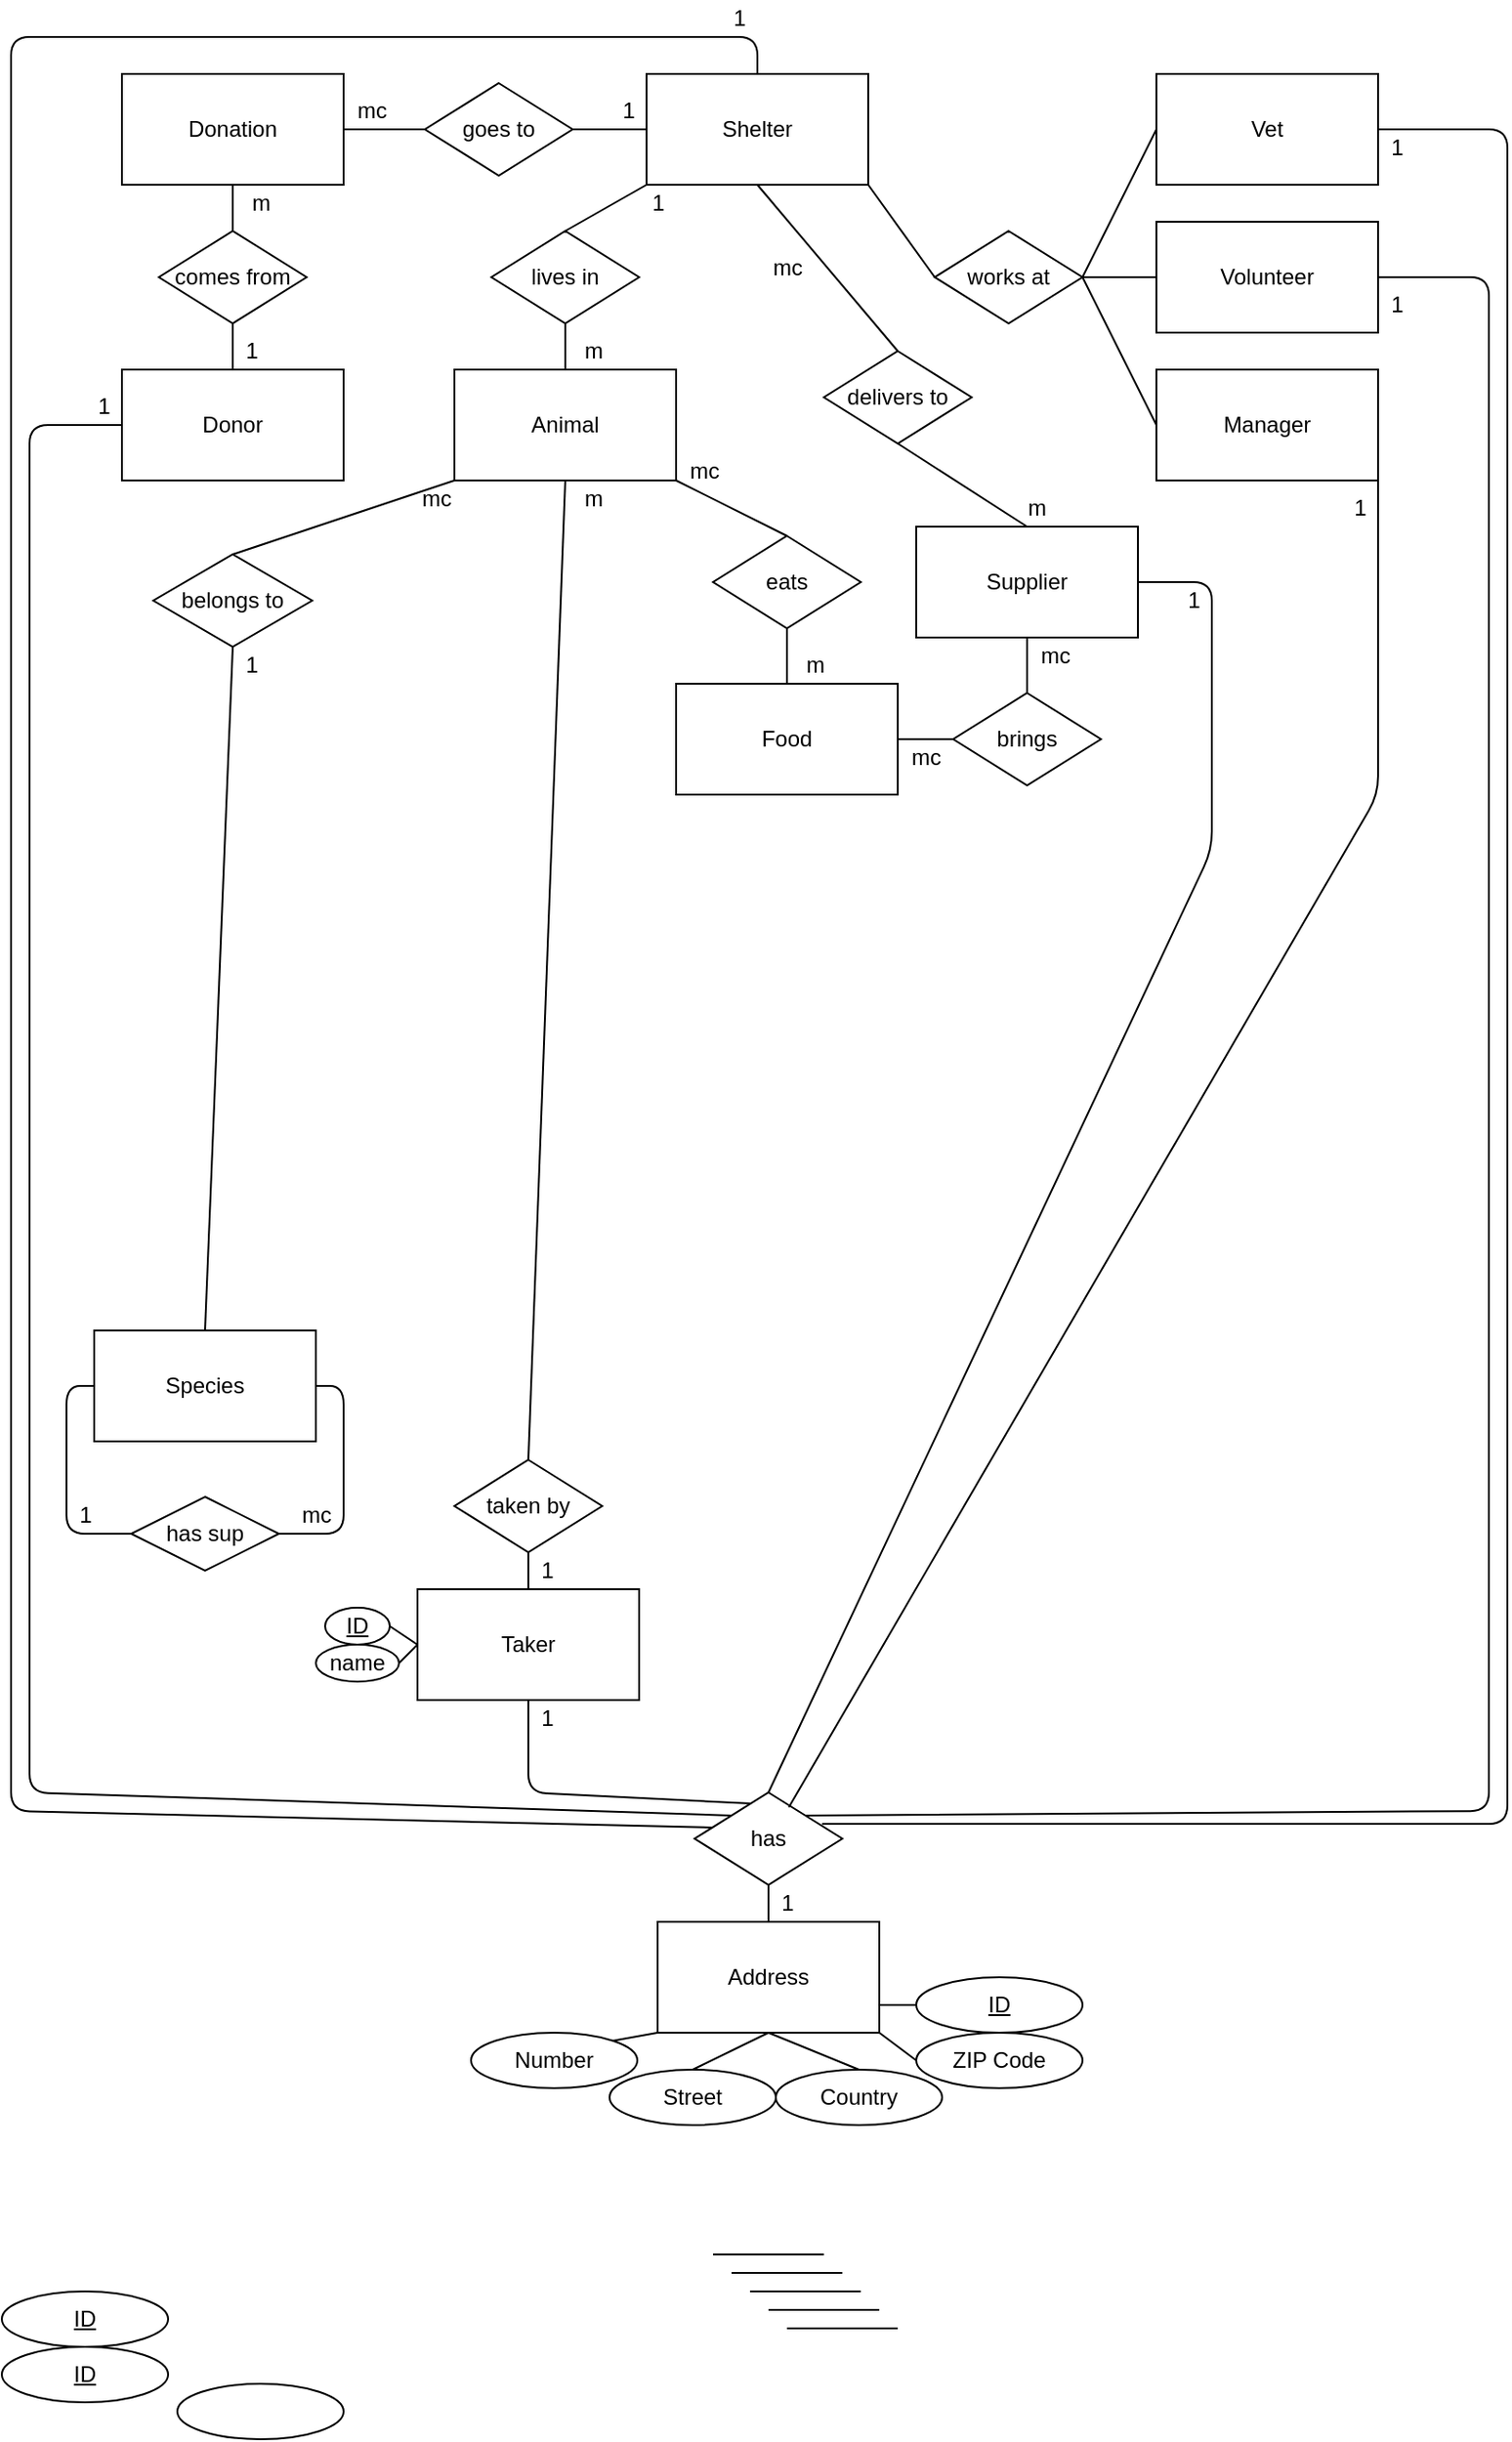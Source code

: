 <mxfile version="13.0.2" type="github">
  <diagram id="TSgzO08xvkyAbLL3pmPg" name="Page-1">
    <mxGraphModel dx="1621" dy="792" grid="1" gridSize="10" guides="1" tooltips="1" connect="1" arrows="1" fold="1" page="1" pageScale="1" pageWidth="827" pageHeight="1169" math="0" shadow="0">
      <root>
        <mxCell id="0" />
        <mxCell id="1" parent="0" />
        <mxCell id="XHEEDVPZoeM0KxmqWSNA-1" value="Donation" style="rounded=0;whiteSpace=wrap;html=1;" parent="1" vertex="1">
          <mxGeometry x="70" y="50" width="120" height="60" as="geometry" />
        </mxCell>
        <mxCell id="XHEEDVPZoeM0KxmqWSNA-2" value="Food" style="rounded=0;whiteSpace=wrap;html=1;" parent="1" vertex="1">
          <mxGeometry x="370" y="380" width="120" height="60" as="geometry" />
        </mxCell>
        <mxCell id="XHEEDVPZoeM0KxmqWSNA-3" value="Species" style="rounded=0;whiteSpace=wrap;html=1;" parent="1" vertex="1">
          <mxGeometry x="55" y="730" width="120" height="60" as="geometry" />
        </mxCell>
        <mxCell id="XHEEDVPZoeM0KxmqWSNA-4" value="Animal" style="rounded=0;whiteSpace=wrap;html=1;" parent="1" vertex="1">
          <mxGeometry x="250" y="210" width="120" height="60" as="geometry" />
        </mxCell>
        <mxCell id="XHEEDVPZoeM0KxmqWSNA-5" value="Donor" style="rounded=0;whiteSpace=wrap;html=1;" parent="1" vertex="1">
          <mxGeometry x="70" y="210" width="120" height="60" as="geometry" />
        </mxCell>
        <mxCell id="XHEEDVPZoeM0KxmqWSNA-6" value="Volunteer" style="rounded=0;whiteSpace=wrap;html=1;" parent="1" vertex="1">
          <mxGeometry x="630" y="130" width="120" height="60" as="geometry" />
        </mxCell>
        <mxCell id="XHEEDVPZoeM0KxmqWSNA-7" value="Manager" style="rounded=0;whiteSpace=wrap;html=1;" parent="1" vertex="1">
          <mxGeometry x="630" y="210" width="120" height="60" as="geometry" />
        </mxCell>
        <mxCell id="XHEEDVPZoeM0KxmqWSNA-8" value="Shelter" style="rounded=0;whiteSpace=wrap;html=1;" parent="1" vertex="1">
          <mxGeometry x="354" y="50" width="120" height="60" as="geometry" />
        </mxCell>
        <mxCell id="XHEEDVPZoeM0KxmqWSNA-9" value="Vet" style="rounded=0;whiteSpace=wrap;html=1;" parent="1" vertex="1">
          <mxGeometry x="630" y="50" width="120" height="60" as="geometry" />
        </mxCell>
        <mxCell id="XHEEDVPZoeM0KxmqWSNA-17" value="" style="endArrow=none;html=1;entryX=0;entryY=0.5;entryDx=0;entryDy=0;" parent="1" target="XHEEDVPZoeM0KxmqWSNA-9" edge="1">
          <mxGeometry width="50" height="50" relative="1" as="geometry">
            <mxPoint x="590" y="160" as="sourcePoint" />
            <mxPoint x="626" y="79.5" as="targetPoint" />
          </mxGeometry>
        </mxCell>
        <mxCell id="XHEEDVPZoeM0KxmqWSNA-18" value="" style="endArrow=none;html=1;exitX=1;exitY=1;exitDx=0;exitDy=0;entryX=0;entryY=0.5;entryDx=0;entryDy=0;" parent="1" source="XHEEDVPZoeM0KxmqWSNA-8" target="XHEEDVPZoeM0KxmqWSNA-21" edge="1">
          <mxGeometry width="50" height="50" relative="1" as="geometry">
            <mxPoint x="480" y="130" as="sourcePoint" />
            <mxPoint x="516" y="130" as="targetPoint" />
          </mxGeometry>
        </mxCell>
        <mxCell id="XHEEDVPZoeM0KxmqWSNA-20" value="" style="endArrow=none;html=1;entryX=0;entryY=0.5;entryDx=0;entryDy=0;exitX=1;exitY=0.5;exitDx=0;exitDy=0;" parent="1" source="XHEEDVPZoeM0KxmqWSNA-21" target="XHEEDVPZoeM0KxmqWSNA-6" edge="1">
          <mxGeometry width="50" height="50" relative="1" as="geometry">
            <mxPoint x="590" y="160" as="sourcePoint" />
            <mxPoint x="590" y="150" as="targetPoint" />
          </mxGeometry>
        </mxCell>
        <mxCell id="XHEEDVPZoeM0KxmqWSNA-21" value="works at" style="rhombus;whiteSpace=wrap;html=1;" parent="1" vertex="1">
          <mxGeometry x="510" y="135" width="80" height="50" as="geometry" />
        </mxCell>
        <mxCell id="XHEEDVPZoeM0KxmqWSNA-22" value="goes to" style="rhombus;whiteSpace=wrap;html=1;" parent="1" vertex="1">
          <mxGeometry x="234" y="55" width="80" height="50" as="geometry" />
        </mxCell>
        <mxCell id="XHEEDVPZoeM0KxmqWSNA-23" value="" style="endArrow=none;html=1;exitX=1;exitY=0.5;exitDx=0;exitDy=0;entryX=0;entryY=0.5;entryDx=0;entryDy=0;" parent="1" source="XHEEDVPZoeM0KxmqWSNA-1" target="XHEEDVPZoeM0KxmqWSNA-22" edge="1">
          <mxGeometry width="50" height="50" relative="1" as="geometry">
            <mxPoint x="198" y="80" as="sourcePoint" />
            <mxPoint x="384" y="260" as="targetPoint" />
          </mxGeometry>
        </mxCell>
        <mxCell id="XHEEDVPZoeM0KxmqWSNA-24" value="" style="endArrow=none;html=1;exitX=1;exitY=0.5;exitDx=0;exitDy=0;entryX=0;entryY=0.5;entryDx=0;entryDy=0;" parent="1" source="XHEEDVPZoeM0KxmqWSNA-22" target="XHEEDVPZoeM0KxmqWSNA-8" edge="1">
          <mxGeometry width="50" height="50" relative="1" as="geometry">
            <mxPoint x="314" y="79.5" as="sourcePoint" />
            <mxPoint x="354" y="80" as="targetPoint" />
          </mxGeometry>
        </mxCell>
        <mxCell id="XHEEDVPZoeM0KxmqWSNA-25" value="comes from" style="rhombus;whiteSpace=wrap;html=1;" parent="1" vertex="1">
          <mxGeometry x="90" y="135" width="80" height="50" as="geometry" />
        </mxCell>
        <mxCell id="XHEEDVPZoeM0KxmqWSNA-26" value="" style="endArrow=none;html=1;exitX=0.5;exitY=1;exitDx=0;exitDy=0;entryX=0.5;entryY=0;entryDx=0;entryDy=0;" parent="1" source="XHEEDVPZoeM0KxmqWSNA-1" target="XHEEDVPZoeM0KxmqWSNA-25" edge="1">
          <mxGeometry width="50" height="50" relative="1" as="geometry">
            <mxPoint x="62" y="165" as="sourcePoint" />
            <mxPoint x="248" y="345" as="targetPoint" />
          </mxGeometry>
        </mxCell>
        <mxCell id="XHEEDVPZoeM0KxmqWSNA-27" value="" style="endArrow=none;html=1;exitX=0.5;exitY=1;exitDx=0;exitDy=0;entryX=0.5;entryY=0;entryDx=0;entryDy=0;" parent="1" source="XHEEDVPZoeM0KxmqWSNA-25" target="XHEEDVPZoeM0KxmqWSNA-5" edge="1">
          <mxGeometry width="50" height="50" relative="1" as="geometry">
            <mxPoint x="178" y="164.5" as="sourcePoint" />
            <mxPoint x="218" y="165" as="targetPoint" />
          </mxGeometry>
        </mxCell>
        <mxCell id="XHEEDVPZoeM0KxmqWSNA-28" value="lives in" style="rhombus;whiteSpace=wrap;html=1;" parent="1" vertex="1">
          <mxGeometry x="270" y="135" width="80" height="50" as="geometry" />
        </mxCell>
        <mxCell id="XHEEDVPZoeM0KxmqWSNA-29" value="" style="endArrow=none;html=1;exitX=0.5;exitY=0;exitDx=0;exitDy=0;entryX=0.5;entryY=1;entryDx=0;entryDy=0;" parent="1" source="XHEEDVPZoeM0KxmqWSNA-4" target="XHEEDVPZoeM0KxmqWSNA-28" edge="1">
          <mxGeometry width="50" height="50" relative="1" as="geometry">
            <mxPoint x="414" y="275" as="sourcePoint" />
            <mxPoint x="600" y="455" as="targetPoint" />
          </mxGeometry>
        </mxCell>
        <mxCell id="XHEEDVPZoeM0KxmqWSNA-30" value="" style="endArrow=none;html=1;exitX=0.5;exitY=0;exitDx=0;exitDy=0;entryX=0;entryY=1;entryDx=0;entryDy=0;" parent="1" source="XHEEDVPZoeM0KxmqWSNA-28" target="XHEEDVPZoeM0KxmqWSNA-8" edge="1">
          <mxGeometry width="50" height="50" relative="1" as="geometry">
            <mxPoint x="530" y="274.5" as="sourcePoint" />
            <mxPoint x="570" y="275" as="targetPoint" />
          </mxGeometry>
        </mxCell>
        <mxCell id="XHEEDVPZoeM0KxmqWSNA-31" value="" style="endArrow=none;html=1;exitX=1;exitY=0.5;exitDx=0;exitDy=0;entryX=0;entryY=0.5;entryDx=0;entryDy=0;" parent="1" source="XHEEDVPZoeM0KxmqWSNA-21" target="XHEEDVPZoeM0KxmqWSNA-7" edge="1">
          <mxGeometry width="50" height="50" relative="1" as="geometry">
            <mxPoint x="540" y="285" as="sourcePoint" />
            <mxPoint x="580" y="285" as="targetPoint" />
          </mxGeometry>
        </mxCell>
        <mxCell id="XHEEDVPZoeM0KxmqWSNA-32" value="has sup" style="rhombus;whiteSpace=wrap;html=1;" parent="1" vertex="1">
          <mxGeometry x="75" y="820" width="80" height="40" as="geometry" />
        </mxCell>
        <mxCell id="XHEEDVPZoeM0KxmqWSNA-33" value="" style="endArrow=none;html=1;exitX=0;exitY=0.5;exitDx=0;exitDy=0;entryX=0;entryY=0.5;entryDx=0;entryDy=0;" parent="1" source="XHEEDVPZoeM0KxmqWSNA-3" target="XHEEDVPZoeM0KxmqWSNA-32" edge="1">
          <mxGeometry width="50" height="50" relative="1" as="geometry">
            <mxPoint x="270" y="365" as="sourcePoint" />
            <mxPoint x="456" y="545" as="targetPoint" />
            <Array as="points">
              <mxPoint x="40" y="760" />
              <mxPoint x="40" y="840" />
            </Array>
          </mxGeometry>
        </mxCell>
        <mxCell id="XHEEDVPZoeM0KxmqWSNA-34" value="" style="endArrow=none;html=1;exitX=1;exitY=0.5;exitDx=0;exitDy=0;entryX=1;entryY=0.5;entryDx=0;entryDy=0;" parent="1" source="XHEEDVPZoeM0KxmqWSNA-32" target="XHEEDVPZoeM0KxmqWSNA-3" edge="1">
          <mxGeometry width="50" height="50" relative="1" as="geometry">
            <mxPoint x="386" y="364.5" as="sourcePoint" />
            <mxPoint x="426" y="365" as="targetPoint" />
            <Array as="points">
              <mxPoint x="190" y="840" />
              <mxPoint x="190" y="760" />
            </Array>
          </mxGeometry>
        </mxCell>
        <mxCell id="AML0hCze_9C6tWHu_Mf7-2" value="belongs to" style="rhombus;whiteSpace=wrap;html=1;" parent="1" vertex="1">
          <mxGeometry x="87" y="310" width="86" height="50" as="geometry" />
        </mxCell>
        <mxCell id="AML0hCze_9C6tWHu_Mf7-3" value="" style="endArrow=none;html=1;exitX=0.5;exitY=0;exitDx=0;exitDy=0;entryX=0.5;entryY=1;entryDx=0;entryDy=0;" parent="1" source="XHEEDVPZoeM0KxmqWSNA-3" target="AML0hCze_9C6tWHu_Mf7-2" edge="1">
          <mxGeometry width="50" height="50" relative="1" as="geometry">
            <mxPoint x="100" y="280" as="sourcePoint" />
            <mxPoint x="450" y="385" as="targetPoint" />
          </mxGeometry>
        </mxCell>
        <mxCell id="AML0hCze_9C6tWHu_Mf7-4" value="" style="endArrow=none;html=1;exitX=0.5;exitY=0;exitDx=0;exitDy=0;entryX=0;entryY=1;entryDx=0;entryDy=0;" parent="1" source="AML0hCze_9C6tWHu_Mf7-2" target="XHEEDVPZoeM0KxmqWSNA-4" edge="1">
          <mxGeometry width="50" height="50" relative="1" as="geometry">
            <mxPoint x="524" y="184.5" as="sourcePoint" />
            <mxPoint x="304" y="260" as="targetPoint" />
          </mxGeometry>
        </mxCell>
        <mxCell id="AML0hCze_9C6tWHu_Mf7-6" value="Taker" style="rounded=0;whiteSpace=wrap;html=1;" parent="1" vertex="1">
          <mxGeometry x="230" y="870" width="120" height="60" as="geometry" />
        </mxCell>
        <mxCell id="AML0hCze_9C6tWHu_Mf7-7" value="Address" style="rounded=0;whiteSpace=wrap;html=1;" parent="1" vertex="1">
          <mxGeometry x="360" y="1050" width="120" height="60" as="geometry" />
        </mxCell>
        <mxCell id="AML0hCze_9C6tWHu_Mf7-8" value="Supplier" style="rounded=0;whiteSpace=wrap;html=1;" parent="1" vertex="1">
          <mxGeometry x="500" y="295" width="120" height="60" as="geometry" />
        </mxCell>
        <mxCell id="AML0hCze_9C6tWHu_Mf7-9" value="brings" style="rhombus;whiteSpace=wrap;html=1;" parent="1" vertex="1">
          <mxGeometry x="520" y="385" width="80" height="50" as="geometry" />
        </mxCell>
        <mxCell id="AML0hCze_9C6tWHu_Mf7-11" value="" style="endArrow=none;html=1;exitX=0;exitY=0.5;exitDx=0;exitDy=0;entryX=1;entryY=0.5;entryDx=0;entryDy=0;" parent="1" source="AML0hCze_9C6tWHu_Mf7-9" target="XHEEDVPZoeM0KxmqWSNA-2" edge="1">
          <mxGeometry width="50" height="50" relative="1" as="geometry">
            <mxPoint x="536" y="344.5" as="sourcePoint" />
            <mxPoint x="310" y="420" as="targetPoint" />
          </mxGeometry>
        </mxCell>
        <mxCell id="AML0hCze_9C6tWHu_Mf7-12" value="eats" style="rhombus;whiteSpace=wrap;html=1;" parent="1" vertex="1">
          <mxGeometry x="390" y="300" width="80" height="50" as="geometry" />
        </mxCell>
        <mxCell id="AML0hCze_9C6tWHu_Mf7-13" value="" style="endArrow=none;html=1;exitX=0.5;exitY=0;exitDx=0;exitDy=0;entryX=0.5;entryY=1;entryDx=0;entryDy=0;" parent="1" source="XHEEDVPZoeM0KxmqWSNA-2" target="AML0hCze_9C6tWHu_Mf7-12" edge="1">
          <mxGeometry width="50" height="50" relative="1" as="geometry">
            <mxPoint x="280" y="385" as="sourcePoint" />
            <mxPoint x="606" y="355" as="targetPoint" />
          </mxGeometry>
        </mxCell>
        <mxCell id="AML0hCze_9C6tWHu_Mf7-14" value="" style="endArrow=none;html=1;exitX=0.5;exitY=0;exitDx=0;exitDy=0;entryX=1;entryY=1;entryDx=0;entryDy=0;" parent="1" source="AML0hCze_9C6tWHu_Mf7-12" target="XHEEDVPZoeM0KxmqWSNA-4" edge="1">
          <mxGeometry width="50" height="50" relative="1" as="geometry">
            <mxPoint x="536" y="174.5" as="sourcePoint" />
            <mxPoint x="280" y="270" as="targetPoint" />
          </mxGeometry>
        </mxCell>
        <mxCell id="AML0hCze_9C6tWHu_Mf7-15" value="" style="endArrow=none;html=1;exitX=0.5;exitY=0;exitDx=0;exitDy=0;entryX=0.5;entryY=1;entryDx=0;entryDy=0;" parent="1" source="AML0hCze_9C6tWHu_Mf7-9" target="AML0hCze_9C6tWHu_Mf7-8" edge="1">
          <mxGeometry width="50" height="50" relative="1" as="geometry">
            <mxPoint x="404" y="420" as="sourcePoint" />
            <mxPoint x="350" y="420" as="targetPoint" />
          </mxGeometry>
        </mxCell>
        <mxCell id="AML0hCze_9C6tWHu_Mf7-16" value="delivers to" style="rhombus;whiteSpace=wrap;html=1;" parent="1" vertex="1">
          <mxGeometry x="450" y="200" width="80" height="50" as="geometry" />
        </mxCell>
        <mxCell id="AML0hCze_9C6tWHu_Mf7-17" value="" style="endArrow=none;html=1;exitX=0.5;exitY=0;exitDx=0;exitDy=0;entryX=0.5;entryY=1;entryDx=0;entryDy=0;" parent="1" source="AML0hCze_9C6tWHu_Mf7-8" target="AML0hCze_9C6tWHu_Mf7-16" edge="1">
          <mxGeometry width="50" height="50" relative="1" as="geometry">
            <mxPoint x="434" y="290" as="sourcePoint" />
            <mxPoint x="760" y="265" as="targetPoint" />
          </mxGeometry>
        </mxCell>
        <mxCell id="AML0hCze_9C6tWHu_Mf7-18" value="" style="endArrow=none;html=1;exitX=0.5;exitY=0;exitDx=0;exitDy=0;entryX=0.5;entryY=1;entryDx=0;entryDy=0;" parent="1" source="AML0hCze_9C6tWHu_Mf7-16" target="XHEEDVPZoeM0KxmqWSNA-8" edge="1">
          <mxGeometry width="50" height="50" relative="1" as="geometry">
            <mxPoint x="690" y="84.5" as="sourcePoint" />
            <mxPoint x="434" y="180" as="targetPoint" />
          </mxGeometry>
        </mxCell>
        <mxCell id="AML0hCze_9C6tWHu_Mf7-19" value="taken by" style="rhombus;whiteSpace=wrap;html=1;" parent="1" vertex="1">
          <mxGeometry x="250" y="800" width="80" height="50" as="geometry" />
        </mxCell>
        <mxCell id="AML0hCze_9C6tWHu_Mf7-20" value="" style="endArrow=none;html=1;exitX=0.5;exitY=0;exitDx=0;exitDy=0;entryX=0.5;entryY=1;entryDx=0;entryDy=0;" parent="1" source="AML0hCze_9C6tWHu_Mf7-6" target="AML0hCze_9C6tWHu_Mf7-19" edge="1">
          <mxGeometry width="50" height="50" relative="1" as="geometry">
            <mxPoint x="290" y="435" as="sourcePoint" />
            <mxPoint x="616" y="410" as="targetPoint" />
          </mxGeometry>
        </mxCell>
        <mxCell id="AML0hCze_9C6tWHu_Mf7-21" value="" style="endArrow=none;html=1;exitX=0.5;exitY=0;exitDx=0;exitDy=0;entryX=0.5;entryY=1;entryDx=0;entryDy=0;" parent="1" source="AML0hCze_9C6tWHu_Mf7-19" target="XHEEDVPZoeM0KxmqWSNA-4" edge="1">
          <mxGeometry width="50" height="50" relative="1" as="geometry">
            <mxPoint x="546" y="229.5" as="sourcePoint" />
            <mxPoint x="290" y="325" as="targetPoint" />
          </mxGeometry>
        </mxCell>
        <mxCell id="AML0hCze_9C6tWHu_Mf7-22" value="" style="endArrow=none;html=1;entryX=0;entryY=0.5;entryDx=0;entryDy=0;exitX=0;exitY=0;exitDx=0;exitDy=0;" parent="1" source="AML0hCze_9C6tWHu_Mf7-27" target="XHEEDVPZoeM0KxmqWSNA-5" edge="1">
          <mxGeometry width="50" height="50" relative="1" as="geometry">
            <mxPoint x="350" y="680" as="sourcePoint" />
            <mxPoint x="330" y="350" as="targetPoint" />
            <Array as="points">
              <mxPoint x="20" y="980" />
              <mxPoint x="20" y="240" />
            </Array>
          </mxGeometry>
        </mxCell>
        <mxCell id="AML0hCze_9C6tWHu_Mf7-25" value="" style="endArrow=none;html=1;exitX=0.388;exitY=0.12;exitDx=0;exitDy=0;entryX=0.5;entryY=1;entryDx=0;entryDy=0;exitPerimeter=0;" parent="1" source="AML0hCze_9C6tWHu_Mf7-27" target="AML0hCze_9C6tWHu_Mf7-6" edge="1">
          <mxGeometry width="50" height="50" relative="1" as="geometry">
            <mxPoint x="460" y="585" as="sourcePoint" />
            <mxPoint x="460" y="555" as="targetPoint" />
            <Array as="points">
              <mxPoint x="290" y="980" />
            </Array>
          </mxGeometry>
        </mxCell>
        <mxCell id="AML0hCze_9C6tWHu_Mf7-26" value="" style="endArrow=none;html=1;exitX=1;exitY=0;exitDx=0;exitDy=0;entryX=1;entryY=0.5;entryDx=0;entryDy=0;" parent="1" source="AML0hCze_9C6tWHu_Mf7-27" target="XHEEDVPZoeM0KxmqWSNA-6" edge="1">
          <mxGeometry width="50" height="50" relative="1" as="geometry">
            <mxPoint x="460" y="505" as="sourcePoint" />
            <mxPoint x="460" y="475" as="targetPoint" />
            <Array as="points">
              <mxPoint x="810" y="990" />
              <mxPoint x="810" y="160" />
            </Array>
          </mxGeometry>
        </mxCell>
        <mxCell id="AML0hCze_9C6tWHu_Mf7-27" value="has" style="rhombus;whiteSpace=wrap;html=1;" parent="1" vertex="1">
          <mxGeometry x="380" y="980" width="80" height="50" as="geometry" />
        </mxCell>
        <mxCell id="AML0hCze_9C6tWHu_Mf7-28" value="" style="endArrow=none;html=1;exitX=0.5;exitY=0;exitDx=0;exitDy=0;entryX=0.5;entryY=1;entryDx=0;entryDy=0;" parent="1" source="AML0hCze_9C6tWHu_Mf7-7" target="AML0hCze_9C6tWHu_Mf7-27" edge="1">
          <mxGeometry width="50" height="50" relative="1" as="geometry">
            <mxPoint x="430" y="710" as="sourcePoint" />
            <mxPoint x="756" y="685" as="targetPoint" />
          </mxGeometry>
        </mxCell>
        <mxCell id="AML0hCze_9C6tWHu_Mf7-30" value="" style="endArrow=none;html=1;exitX=0.863;exitY=0.34;exitDx=0;exitDy=0;entryX=1;entryY=0.5;entryDx=0;entryDy=0;exitPerimeter=0;" parent="1" source="AML0hCze_9C6tWHu_Mf7-27" target="XHEEDVPZoeM0KxmqWSNA-9" edge="1">
          <mxGeometry width="50" height="50" relative="1" as="geometry">
            <mxPoint x="470" y="515" as="sourcePoint" />
            <mxPoint x="470" y="485" as="targetPoint" />
            <Array as="points">
              <mxPoint x="820" y="997" />
              <mxPoint x="820" y="80" />
            </Array>
          </mxGeometry>
        </mxCell>
        <mxCell id="AML0hCze_9C6tWHu_Mf7-31" value="" style="endArrow=none;html=1;exitX=0.638;exitY=0.16;exitDx=0;exitDy=0;entryX=1;entryY=0.5;entryDx=0;entryDy=0;exitPerimeter=0;" parent="1" source="AML0hCze_9C6tWHu_Mf7-27" target="XHEEDVPZoeM0KxmqWSNA-7" edge="1">
          <mxGeometry width="50" height="50" relative="1" as="geometry">
            <mxPoint x="480" y="525" as="sourcePoint" />
            <mxPoint x="480" y="495" as="targetPoint" />
            <Array as="points">
              <mxPoint x="750" y="440" />
            </Array>
          </mxGeometry>
        </mxCell>
        <mxCell id="AML0hCze_9C6tWHu_Mf7-32" value="" style="endArrow=none;html=1;exitX=0.125;exitY=0.38;exitDx=0;exitDy=0;entryX=0.5;entryY=0;entryDx=0;entryDy=0;exitPerimeter=0;" parent="1" source="AML0hCze_9C6tWHu_Mf7-27" target="XHEEDVPZoeM0KxmqWSNA-8" edge="1">
          <mxGeometry width="50" height="50" relative="1" as="geometry">
            <mxPoint x="490" y="535" as="sourcePoint" />
            <mxPoint x="490" y="505" as="targetPoint" />
            <Array as="points">
              <mxPoint x="10" y="990" />
              <mxPoint x="10" y="30" />
              <mxPoint x="414" y="30" />
            </Array>
          </mxGeometry>
        </mxCell>
        <mxCell id="AML0hCze_9C6tWHu_Mf7-33" value="" style="endArrow=none;html=1;exitX=0.5;exitY=0;exitDx=0;exitDy=0;entryX=1;entryY=0.5;entryDx=0;entryDy=0;" parent="1" source="AML0hCze_9C6tWHu_Mf7-27" target="AML0hCze_9C6tWHu_Mf7-8" edge="1">
          <mxGeometry width="50" height="50" relative="1" as="geometry">
            <mxPoint x="500" y="545" as="sourcePoint" />
            <mxPoint x="500" y="515" as="targetPoint" />
            <Array as="points">
              <mxPoint x="660" y="470" />
              <mxPoint x="660" y="325" />
            </Array>
          </mxGeometry>
        </mxCell>
        <mxCell id="AML0hCze_9C6tWHu_Mf7-34" value="1" style="text;html=1;align=center;verticalAlign=middle;resizable=0;points=[];autosize=1;" parent="1" vertex="1">
          <mxGeometry x="420" y="1030" width="20" height="20" as="geometry" />
        </mxCell>
        <mxCell id="AML0hCze_9C6tWHu_Mf7-39" value="1" style="text;html=1;align=center;verticalAlign=middle;resizable=0;points=[];autosize=1;" parent="1" vertex="1">
          <mxGeometry x="290" y="930" width="20" height="20" as="geometry" />
        </mxCell>
        <mxCell id="AML0hCze_9C6tWHu_Mf7-40" value="1" style="text;html=1;align=center;verticalAlign=middle;resizable=0;points=[];autosize=1;" parent="1" vertex="1">
          <mxGeometry x="730" y="275" width="20" height="20" as="geometry" />
        </mxCell>
        <mxCell id="AML0hCze_9C6tWHu_Mf7-41" value="1" style="text;html=1;align=center;verticalAlign=middle;resizable=0;points=[];autosize=1;" parent="1" vertex="1">
          <mxGeometry x="750" y="165" width="20" height="20" as="geometry" />
        </mxCell>
        <mxCell id="AML0hCze_9C6tWHu_Mf7-42" value="1" style="text;html=1;align=center;verticalAlign=middle;resizable=0;points=[];autosize=1;" parent="1" vertex="1">
          <mxGeometry x="750" y="80" width="20" height="20" as="geometry" />
        </mxCell>
        <mxCell id="AML0hCze_9C6tWHu_Mf7-43" value="1" style="text;html=1;align=center;verticalAlign=middle;resizable=0;points=[];autosize=1;" parent="1" vertex="1">
          <mxGeometry x="394" y="10" width="20" height="20" as="geometry" />
        </mxCell>
        <mxCell id="AML0hCze_9C6tWHu_Mf7-44" value="1" style="text;html=1;align=center;verticalAlign=middle;resizable=0;points=[];autosize=1;" parent="1" vertex="1">
          <mxGeometry x="50" y="220" width="20" height="20" as="geometry" />
        </mxCell>
        <mxCell id="AML0hCze_9C6tWHu_Mf7-46" value="1" style="text;html=1;align=center;verticalAlign=middle;resizable=0;points=[];autosize=1;" parent="1" vertex="1">
          <mxGeometry x="640" y="325" width="20" height="20" as="geometry" />
        </mxCell>
        <mxCell id="AML0hCze_9C6tWHu_Mf7-48" value="m" style="text;html=1;align=center;verticalAlign=middle;resizable=0;points=[];autosize=1;" parent="1" vertex="1">
          <mxGeometry x="130" y="110" width="30" height="20" as="geometry" />
        </mxCell>
        <mxCell id="AML0hCze_9C6tWHu_Mf7-49" value="1" style="text;html=1;align=center;verticalAlign=middle;resizable=0;points=[];autosize=1;" parent="1" vertex="1">
          <mxGeometry x="130" y="190" width="20" height="20" as="geometry" />
        </mxCell>
        <mxCell id="AML0hCze_9C6tWHu_Mf7-50" value="mc" style="text;html=1;align=center;verticalAlign=middle;resizable=0;points=[];autosize=1;" parent="1" vertex="1">
          <mxGeometry x="160" y="820" width="30" height="20" as="geometry" />
        </mxCell>
        <mxCell id="AML0hCze_9C6tWHu_Mf7-51" value="1" style="text;html=1;align=center;verticalAlign=middle;resizable=0;points=[];autosize=1;" parent="1" vertex="1">
          <mxGeometry x="40" y="820" width="20" height="20" as="geometry" />
        </mxCell>
        <mxCell id="AML0hCze_9C6tWHu_Mf7-52" value="m" style="text;html=1;align=center;verticalAlign=middle;resizable=0;points=[];autosize=1;" parent="1" vertex="1">
          <mxGeometry x="310" y="270" width="30" height="20" as="geometry" />
        </mxCell>
        <mxCell id="AML0hCze_9C6tWHu_Mf7-53" value="1" style="text;html=1;align=center;verticalAlign=middle;resizable=0;points=[];autosize=1;" parent="1" vertex="1">
          <mxGeometry x="290" y="850" width="20" height="20" as="geometry" />
        </mxCell>
        <mxCell id="AML0hCze_9C6tWHu_Mf7-54" value="mc" style="text;html=1;align=center;verticalAlign=middle;resizable=0;points=[];autosize=1;" parent="1" vertex="1">
          <mxGeometry x="225" y="270" width="30" height="20" as="geometry" />
        </mxCell>
        <mxCell id="AML0hCze_9C6tWHu_Mf7-55" value="1" style="text;html=1;align=center;verticalAlign=middle;resizable=0;points=[];autosize=1;" parent="1" vertex="1">
          <mxGeometry x="130" y="360" width="20" height="20" as="geometry" />
        </mxCell>
        <mxCell id="AML0hCze_9C6tWHu_Mf7-56" value="mc" style="text;html=1;align=center;verticalAlign=middle;resizable=0;points=[];autosize=1;" parent="1" vertex="1">
          <mxGeometry x="370" y="255" width="30" height="20" as="geometry" />
        </mxCell>
        <mxCell id="AML0hCze_9C6tWHu_Mf7-57" value="m" style="text;html=1;align=center;verticalAlign=middle;resizable=0;points=[];autosize=1;" parent="1" vertex="1">
          <mxGeometry x="430" y="360" width="30" height="20" as="geometry" />
        </mxCell>
        <mxCell id="AML0hCze_9C6tWHu_Mf7-58" value="mc" style="text;html=1;align=center;verticalAlign=middle;resizable=0;points=[];autosize=1;" parent="1" vertex="1">
          <mxGeometry x="490" y="410" width="30" height="20" as="geometry" />
        </mxCell>
        <mxCell id="AML0hCze_9C6tWHu_Mf7-59" value="mc" style="text;html=1;align=center;verticalAlign=middle;resizable=0;points=[];autosize=1;" parent="1" vertex="1">
          <mxGeometry x="560" y="355" width="30" height="20" as="geometry" />
        </mxCell>
        <mxCell id="AML0hCze_9C6tWHu_Mf7-60" value="mc" style="text;html=1;align=center;verticalAlign=middle;resizable=0;points=[];autosize=1;" parent="1" vertex="1">
          <mxGeometry x="190" y="60" width="30" height="20" as="geometry" />
        </mxCell>
        <mxCell id="AML0hCze_9C6tWHu_Mf7-61" value="1" style="text;html=1;align=center;verticalAlign=middle;resizable=0;points=[];autosize=1;" parent="1" vertex="1">
          <mxGeometry x="334" y="60" width="20" height="20" as="geometry" />
        </mxCell>
        <mxCell id="AML0hCze_9C6tWHu_Mf7-62" value="1" style="text;html=1;align=center;verticalAlign=middle;resizable=0;points=[];autosize=1;" parent="1" vertex="1">
          <mxGeometry x="350" y="110" width="20" height="20" as="geometry" />
        </mxCell>
        <mxCell id="AML0hCze_9C6tWHu_Mf7-63" value="m" style="text;html=1;align=center;verticalAlign=middle;resizable=0;points=[];autosize=1;" parent="1" vertex="1">
          <mxGeometry x="310" y="190" width="30" height="20" as="geometry" />
        </mxCell>
        <mxCell id="AML0hCze_9C6tWHu_Mf7-64" value="m" style="text;html=1;align=center;verticalAlign=middle;resizable=0;points=[];autosize=1;" parent="1" vertex="1">
          <mxGeometry x="550" y="275" width="30" height="20" as="geometry" />
        </mxCell>
        <mxCell id="AML0hCze_9C6tWHu_Mf7-65" value="mc" style="text;html=1;align=center;verticalAlign=middle;resizable=0;points=[];autosize=1;" parent="1" vertex="1">
          <mxGeometry x="415" y="145" width="30" height="20" as="geometry" />
        </mxCell>
        <mxCell id="9xRu9j4wo8HbfEdH_AAH-1" value="name" style="ellipse;whiteSpace=wrap;html=1;" vertex="1" parent="1">
          <mxGeometry x="175" y="900" width="45" height="20" as="geometry" />
        </mxCell>
        <mxCell id="9xRu9j4wo8HbfEdH_AAH-2" value="" style="ellipse;whiteSpace=wrap;html=1;" vertex="1" parent="1">
          <mxGeometry x="100" y="1300" width="90" height="30" as="geometry" />
        </mxCell>
        <mxCell id="9xRu9j4wo8HbfEdH_AAH-3" value="Number" style="ellipse;whiteSpace=wrap;html=1;" vertex="1" parent="1">
          <mxGeometry x="259" y="1110" width="90" height="30" as="geometry" />
        </mxCell>
        <mxCell id="9xRu9j4wo8HbfEdH_AAH-4" value="Street" style="ellipse;whiteSpace=wrap;html=1;" vertex="1" parent="1">
          <mxGeometry x="334" y="1130" width="90" height="30" as="geometry" />
        </mxCell>
        <mxCell id="9xRu9j4wo8HbfEdH_AAH-5" value="Country" style="ellipse;whiteSpace=wrap;html=1;" vertex="1" parent="1">
          <mxGeometry x="424" y="1130" width="90" height="30" as="geometry" />
        </mxCell>
        <mxCell id="9xRu9j4wo8HbfEdH_AAH-6" value="&lt;u&gt;ID&lt;/u&gt;" style="ellipse;whiteSpace=wrap;html=1;" vertex="1" parent="1">
          <mxGeometry x="500" y="1080" width="90" height="30" as="geometry" />
        </mxCell>
        <mxCell id="9xRu9j4wo8HbfEdH_AAH-7" value="ZIP Code" style="ellipse;whiteSpace=wrap;html=1;" vertex="1" parent="1">
          <mxGeometry x="500" y="1110" width="90" height="30" as="geometry" />
        </mxCell>
        <mxCell id="9xRu9j4wo8HbfEdH_AAH-8" value="&lt;u&gt;ID&lt;/u&gt;" style="ellipse;whiteSpace=wrap;html=1;" vertex="1" parent="1">
          <mxGeometry x="180" y="880" width="35" height="20" as="geometry" />
        </mxCell>
        <mxCell id="9xRu9j4wo8HbfEdH_AAH-9" value="&lt;u&gt;ID&lt;/u&gt;" style="ellipse;whiteSpace=wrap;html=1;" vertex="1" parent="1">
          <mxGeometry x="5" y="1250" width="90" height="30" as="geometry" />
        </mxCell>
        <mxCell id="9xRu9j4wo8HbfEdH_AAH-10" value="&lt;u&gt;ID&lt;/u&gt;" style="ellipse;whiteSpace=wrap;html=1;" vertex="1" parent="1">
          <mxGeometry x="5" y="1280" width="90" height="30" as="geometry" />
        </mxCell>
        <mxCell id="9xRu9j4wo8HbfEdH_AAH-12" value="" style="endArrow=none;html=1;exitX=1;exitY=0;exitDx=0;exitDy=0;entryX=0;entryY=1;entryDx=0;entryDy=0;" edge="1" parent="1" source="9xRu9j4wo8HbfEdH_AAH-3" target="AML0hCze_9C6tWHu_Mf7-7">
          <mxGeometry width="50" height="50" relative="1" as="geometry">
            <mxPoint x="390" y="1070" as="sourcePoint" />
            <mxPoint x="440" y="1020" as="targetPoint" />
          </mxGeometry>
        </mxCell>
        <mxCell id="9xRu9j4wo8HbfEdH_AAH-13" value="" style="endArrow=none;html=1;exitX=0.5;exitY=0;exitDx=0;exitDy=0;entryX=0.5;entryY=1;entryDx=0;entryDy=0;" edge="1" parent="1" source="9xRu9j4wo8HbfEdH_AAH-4" target="AML0hCze_9C6tWHu_Mf7-7">
          <mxGeometry width="50" height="50" relative="1" as="geometry">
            <mxPoint x="345.82" y="1124.393" as="sourcePoint" />
            <mxPoint x="370" y="1120" as="targetPoint" />
          </mxGeometry>
        </mxCell>
        <mxCell id="9xRu9j4wo8HbfEdH_AAH-14" value="" style="endArrow=none;html=1;exitX=0.5;exitY=0;exitDx=0;exitDy=0;entryX=0.5;entryY=1;entryDx=0;entryDy=0;" edge="1" parent="1" source="9xRu9j4wo8HbfEdH_AAH-5" target="AML0hCze_9C6tWHu_Mf7-7">
          <mxGeometry width="50" height="50" relative="1" as="geometry">
            <mxPoint x="355.82" y="1134.393" as="sourcePoint" />
            <mxPoint x="380" y="1130" as="targetPoint" />
          </mxGeometry>
        </mxCell>
        <mxCell id="9xRu9j4wo8HbfEdH_AAH-15" value="" style="endArrow=none;html=1;exitX=0;exitY=0.5;exitDx=0;exitDy=0;entryX=1;entryY=1;entryDx=0;entryDy=0;" edge="1" parent="1" source="9xRu9j4wo8HbfEdH_AAH-7" target="AML0hCze_9C6tWHu_Mf7-7">
          <mxGeometry width="50" height="50" relative="1" as="geometry">
            <mxPoint x="365.82" y="1144.393" as="sourcePoint" />
            <mxPoint x="390" y="1140" as="targetPoint" />
          </mxGeometry>
        </mxCell>
        <mxCell id="9xRu9j4wo8HbfEdH_AAH-16" value="" style="endArrow=none;html=1;exitX=1;exitY=0.75;exitDx=0;exitDy=0;entryX=0;entryY=0.5;entryDx=0;entryDy=0;" edge="1" parent="1" source="AML0hCze_9C6tWHu_Mf7-7" target="9xRu9j4wo8HbfEdH_AAH-6">
          <mxGeometry width="50" height="50" relative="1" as="geometry">
            <mxPoint x="375.82" y="1154.393" as="sourcePoint" />
            <mxPoint x="400" y="1150" as="targetPoint" />
          </mxGeometry>
        </mxCell>
        <mxCell id="9xRu9j4wo8HbfEdH_AAH-17" value="" style="endArrow=none;html=1;exitX=1;exitY=0.5;exitDx=0;exitDy=0;entryX=0;entryY=0.5;entryDx=0;entryDy=0;" edge="1" parent="1" source="9xRu9j4wo8HbfEdH_AAH-8" target="AML0hCze_9C6tWHu_Mf7-6">
          <mxGeometry width="50" height="50" relative="1" as="geometry">
            <mxPoint x="370" y="1210" as="sourcePoint" />
            <mxPoint x="430" y="1210" as="targetPoint" />
          </mxGeometry>
        </mxCell>
        <mxCell id="9xRu9j4wo8HbfEdH_AAH-18" value="" style="endArrow=none;html=1;exitX=1;exitY=0.5;exitDx=0;exitDy=0;entryX=0;entryY=0.5;entryDx=0;entryDy=0;" edge="1" parent="1" source="9xRu9j4wo8HbfEdH_AAH-1" target="AML0hCze_9C6tWHu_Mf7-6">
          <mxGeometry width="50" height="50" relative="1" as="geometry">
            <mxPoint x="380" y="1220" as="sourcePoint" />
            <mxPoint x="440" y="1220" as="targetPoint" />
          </mxGeometry>
        </mxCell>
        <mxCell id="9xRu9j4wo8HbfEdH_AAH-19" value="" style="endArrow=none;html=1;" edge="1" parent="1">
          <mxGeometry width="50" height="50" relative="1" as="geometry">
            <mxPoint x="390" y="1230" as="sourcePoint" />
            <mxPoint x="450" y="1230" as="targetPoint" />
          </mxGeometry>
        </mxCell>
        <mxCell id="9xRu9j4wo8HbfEdH_AAH-20" value="" style="endArrow=none;html=1;" edge="1" parent="1">
          <mxGeometry width="50" height="50" relative="1" as="geometry">
            <mxPoint x="400" y="1240" as="sourcePoint" />
            <mxPoint x="460" y="1240" as="targetPoint" />
          </mxGeometry>
        </mxCell>
        <mxCell id="9xRu9j4wo8HbfEdH_AAH-21" value="" style="endArrow=none;html=1;" edge="1" parent="1">
          <mxGeometry width="50" height="50" relative="1" as="geometry">
            <mxPoint x="410" y="1250" as="sourcePoint" />
            <mxPoint x="470" y="1250" as="targetPoint" />
          </mxGeometry>
        </mxCell>
        <mxCell id="9xRu9j4wo8HbfEdH_AAH-22" value="" style="endArrow=none;html=1;" edge="1" parent="1">
          <mxGeometry width="50" height="50" relative="1" as="geometry">
            <mxPoint x="420" y="1260" as="sourcePoint" />
            <mxPoint x="480" y="1260" as="targetPoint" />
          </mxGeometry>
        </mxCell>
        <mxCell id="9xRu9j4wo8HbfEdH_AAH-23" value="" style="endArrow=none;html=1;" edge="1" parent="1">
          <mxGeometry width="50" height="50" relative="1" as="geometry">
            <mxPoint x="430" y="1270" as="sourcePoint" />
            <mxPoint x="490" y="1270" as="targetPoint" />
          </mxGeometry>
        </mxCell>
      </root>
    </mxGraphModel>
  </diagram>
</mxfile>
